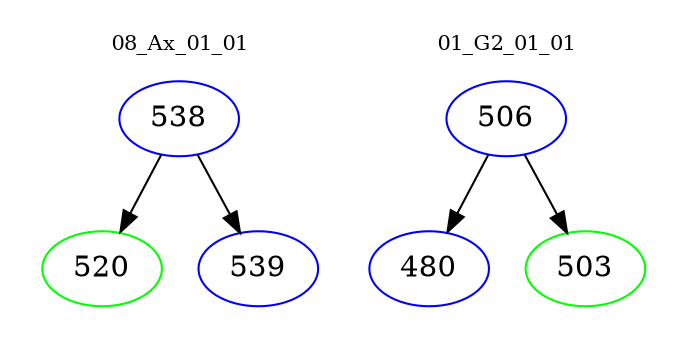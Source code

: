 digraph{
subgraph cluster_0 {
color = white
label = "08_Ax_01_01";
fontsize=10;
T0_538 [label="538", color="blue"]
T0_538 -> T0_520 [color="black"]
T0_520 [label="520", color="green"]
T0_538 -> T0_539 [color="black"]
T0_539 [label="539", color="blue"]
}
subgraph cluster_1 {
color = white
label = "01_G2_01_01";
fontsize=10;
T1_506 [label="506", color="blue"]
T1_506 -> T1_480 [color="black"]
T1_480 [label="480", color="blue"]
T1_506 -> T1_503 [color="black"]
T1_503 [label="503", color="green"]
}
}

